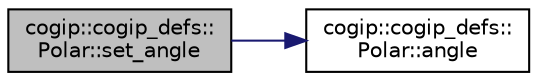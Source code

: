 digraph "cogip::cogip_defs::Polar::set_angle"
{
 // LATEX_PDF_SIZE
  bgcolor="transparent";
  edge [fontname="Helvetica",fontsize="10",labelfontname="Helvetica",labelfontsize="10"];
  node [fontname="Helvetica",fontsize="10",shape=record];
  rankdir="LR";
  Node1 [label="cogip::cogip_defs::\lPolar::set_angle",height=0.2,width=0.4,color="black", fillcolor="grey75", style="filled", fontcolor="black",tooltip="Set angle."];
  Node1 -> Node2 [color="midnightblue",fontsize="10",style="solid",fontname="Helvetica"];
  Node2 [label="cogip::cogip_defs::\lPolar::angle",height=0.2,width=0.4,color="black",URL="$classcogip_1_1cogip__defs_1_1Polar.html#ad3d524554bbb6d292dbddaadda32e982",tooltip="Return angle."];
}
